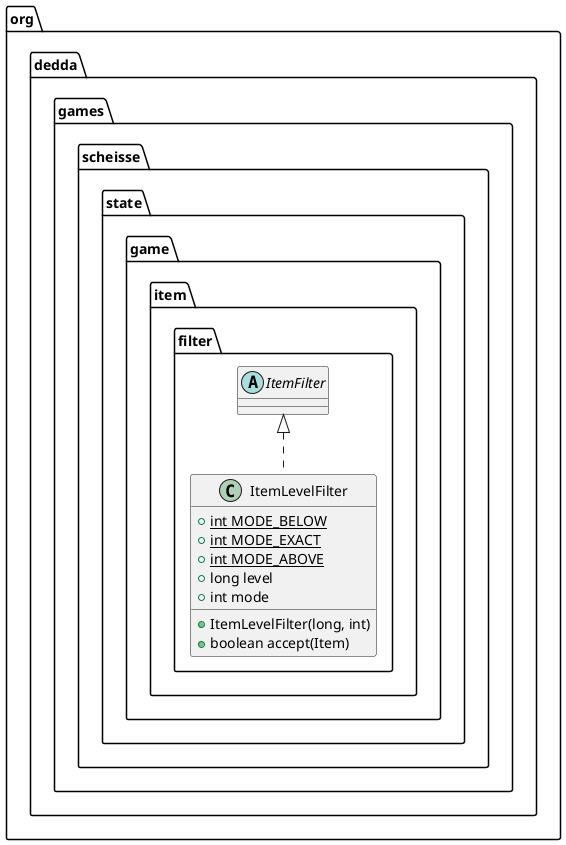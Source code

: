 @startuml
abstract class org.dedda.games.scheisse.state.game.item.filter.ItemFilter

class org.dedda.games.scheisse.state.game.item.filter.ItemLevelFilter{
    + {static} int MODE_BELOW
    + {static} int MODE_EXACT
    + {static} int MODE_ABOVE
    + long level
    + int mode
    + ItemLevelFilter(long, int)
    + boolean accept(Item)
}

org.dedda.games.scheisse.state.game.item.filter.ItemFilter <|.. org.dedda.games.scheisse.state.game.item.filter.ItemLevelFilter
@enduml